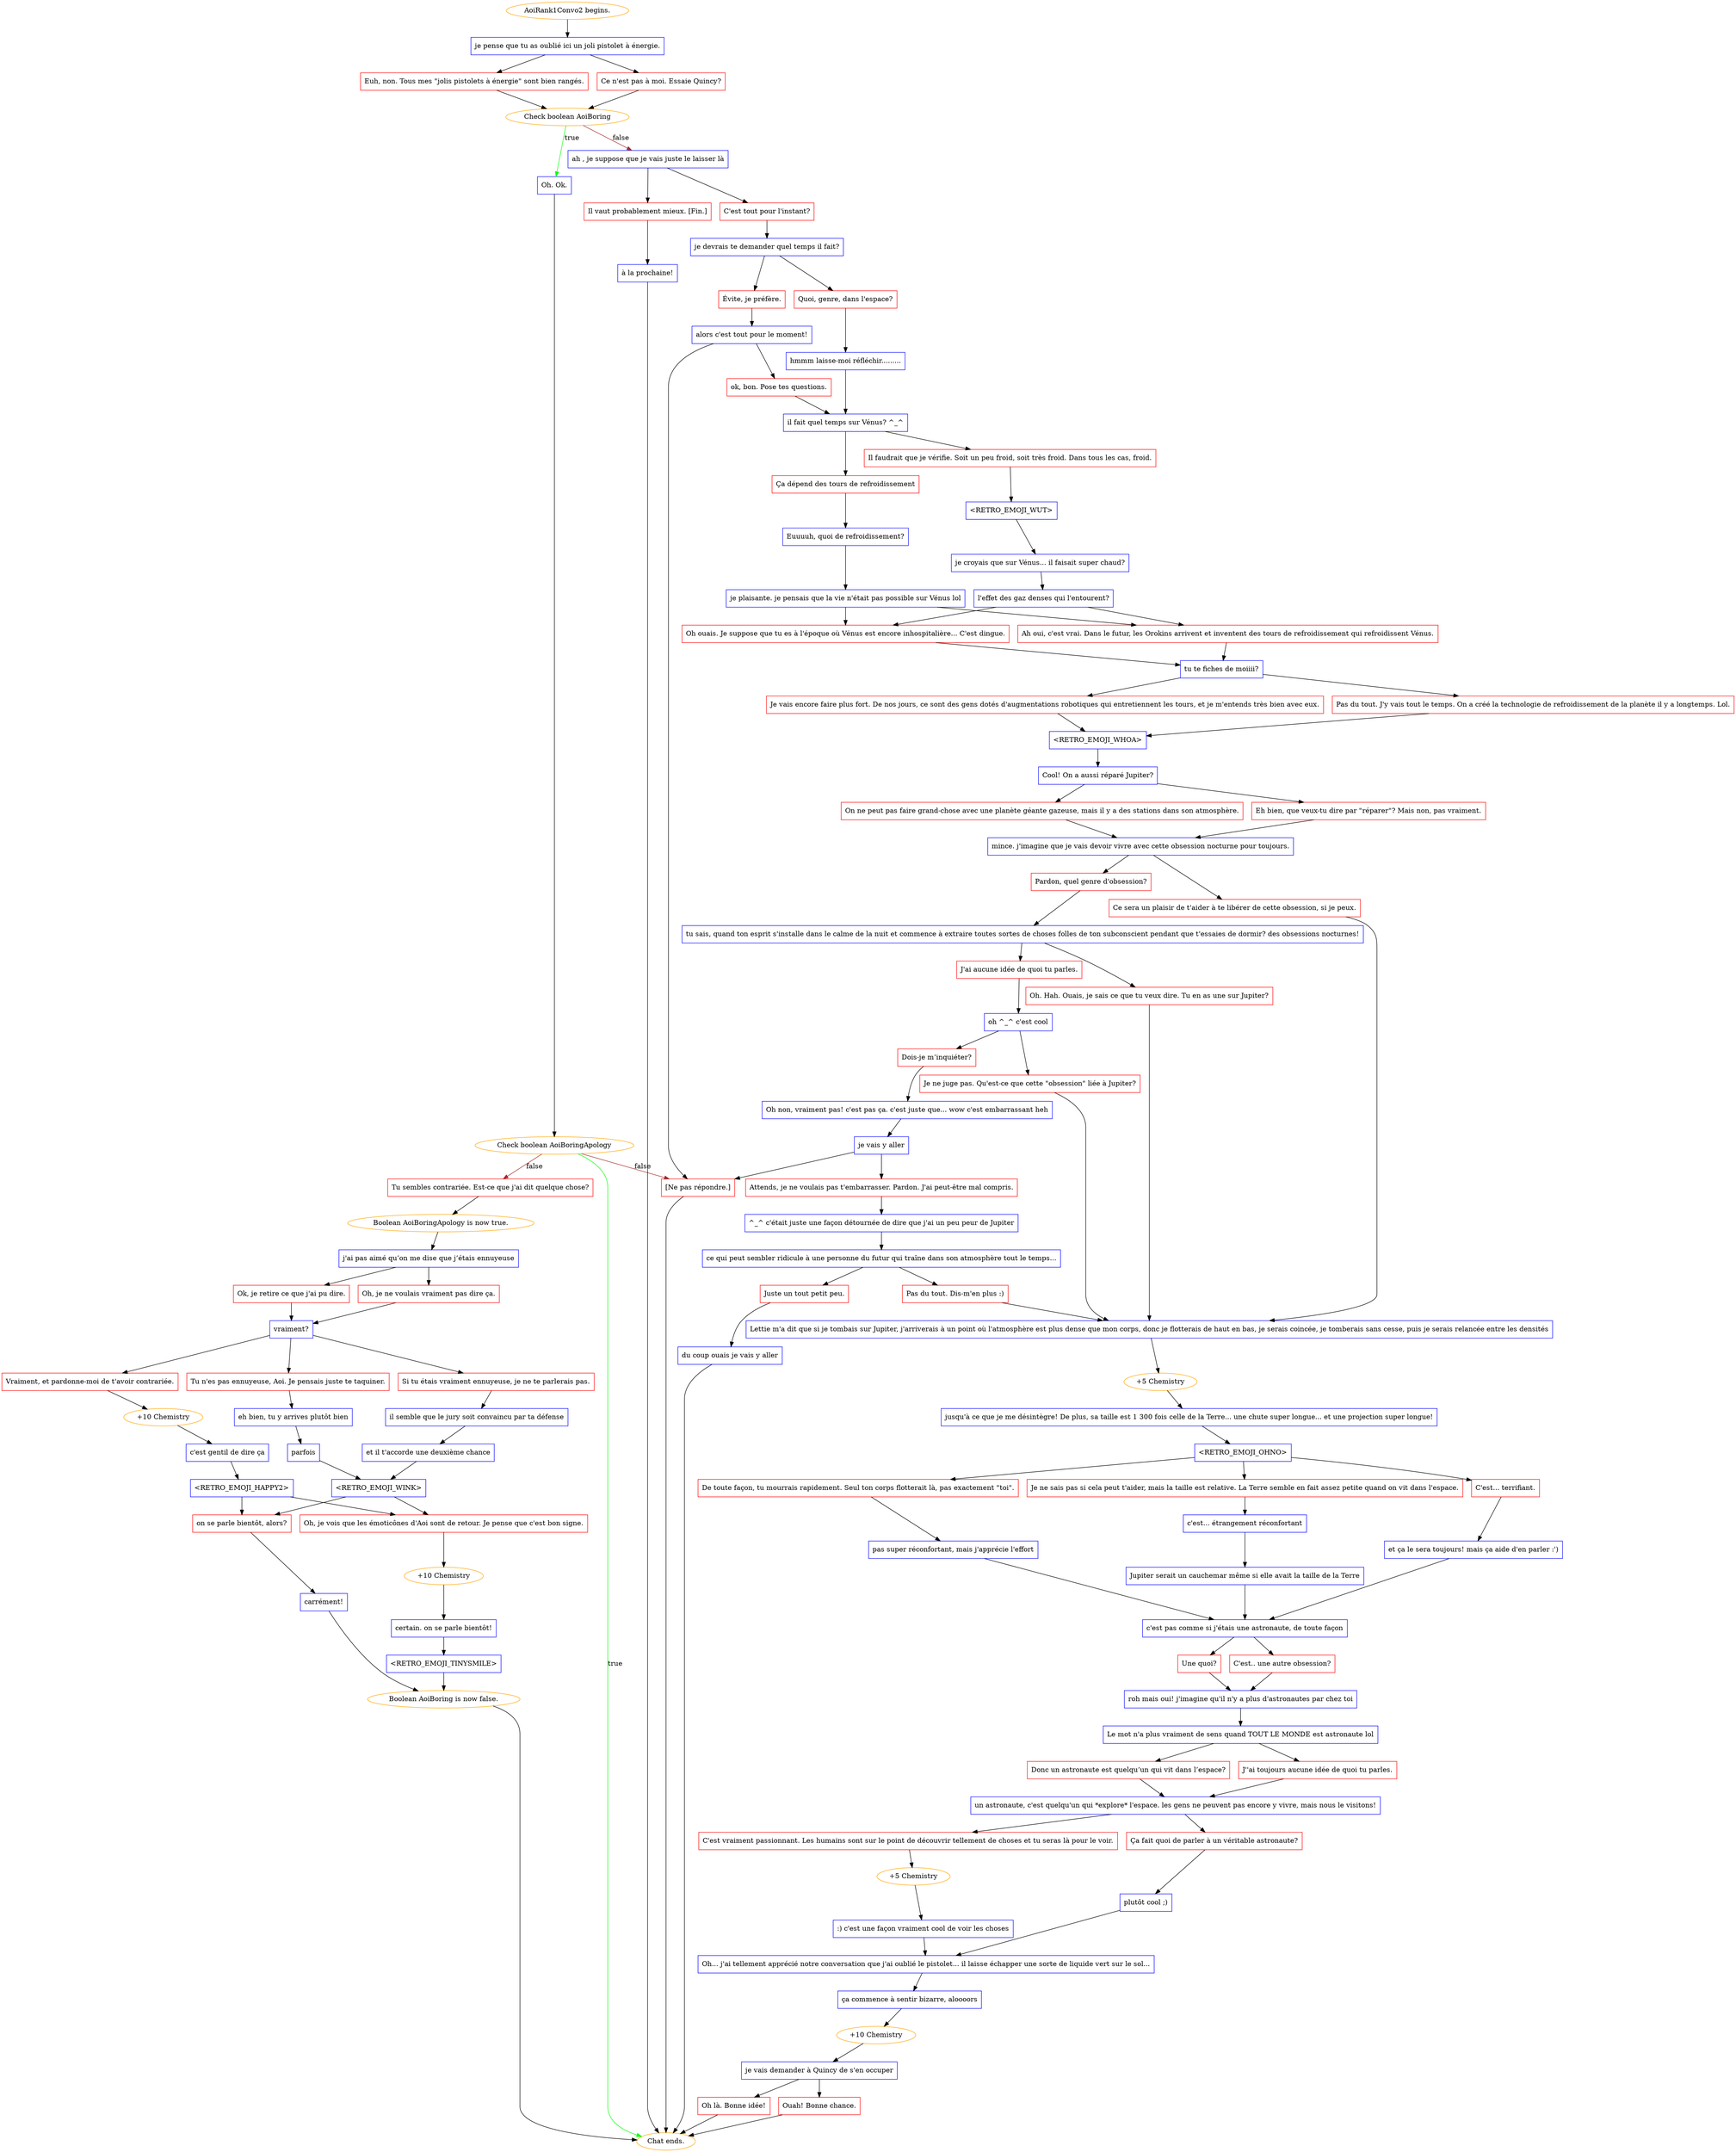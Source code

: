 digraph {
	"AoiRank1Convo2 begins." [color=orange];
		"AoiRank1Convo2 begins." -> j2139387543;
	j2139387543 [label="je pense que tu as oublié ici un joli pistolet à énergie.",shape=box,color=blue];
		j2139387543 -> j2850561300;
		j2139387543 -> j2517551178;
	j2850561300 [label="Euh, non. Tous mes \"jolis pistolets à énergie\" sont bien rangés.",shape=box,color=red];
		j2850561300 -> j1717996206;
	j2517551178 [label="Ce n'est pas à moi. Essaie Quincy?",shape=box,color=red];
		j2517551178 -> j1717996206;
	j1717996206 [label="Check boolean AoiBoring",color=orange];
		j1717996206 -> j1447494286 [label=true,color=green];
		j1717996206 -> j4802451 [label=false,color=brown];
	j1447494286 [label="Oh. Ok.",shape=box,color=blue];
		j1447494286 -> j2507467571;
	j4802451 [label="ah , je suppose que je vais juste le laisser là",shape=box,color=blue];
		j4802451 -> j3756203504;
		j4802451 -> j4098839589;
	j2507467571 [label="Check boolean AoiBoringApology",color=orange];
		j2507467571 -> "Chat ends." [label=true,color=green];
		j2507467571 -> j620299431 [label=false,color=brown];
		j2507467571 -> j143549678 [label=false,color=brown];
	j3756203504 [label="C'est tout pour l'instant?",shape=box,color=red];
		j3756203504 -> j3374627097;
	j4098839589 [label="Il vaut probablement mieux. [Fin.]",shape=box,color=red];
		j4098839589 -> j2813387625;
	"Chat ends." [color=orange];
	j620299431 [label="Tu sembles contrariée. Est-ce que j'ai dit quelque chose?",shape=box,color=red];
		j620299431 -> j3331846572;
	j143549678 [label="[Ne pas répondre.]",shape=box,color=red];
		j143549678 -> "Chat ends.";
	j3374627097 [label="je devrais te demander quel temps il fait?",shape=box,color=blue];
		j3374627097 -> j1286001351;
		j3374627097 -> j1251433453;
	j2813387625 [label="à la prochaine!",shape=box,color=blue];
		j2813387625 -> "Chat ends.";
	j3331846572 [label="Boolean AoiBoringApology is now true.",color=orange];
		j3331846572 -> j857314941;
	j1286001351 [label="Quoi, genre, dans l'espace?",shape=box,color=red];
		j1286001351 -> j1666531219;
	j1251433453 [label="Évite, je préfère.",shape=box,color=red];
		j1251433453 -> j2915708495;
	j857314941 [label="j'ai pas aimé qu’on me dise que j’étais ennuyeuse",shape=box,color=blue];
		j857314941 -> j938176947;
		j857314941 -> j2182596211;
	j1666531219 [label="hmmm laisse-moi réfléchir.........",shape=box,color=blue];
		j1666531219 -> j1090544525;
	j2915708495 [label="alors c'est tout pour le moment!",shape=box,color=blue];
		j2915708495 -> j783970533;
		j2915708495 -> j143549678;
	j938176947 [label="Oh, je ne voulais vraiment pas dire ça.",shape=box,color=red];
		j938176947 -> j1745567909;
	j2182596211 [label="Ok, je retire ce que j'ai pu dire.",shape=box,color=red];
		j2182596211 -> j1745567909;
	j1090544525 [label="il fait quel temps sur Vénus? ^_^",shape=box,color=blue];
		j1090544525 -> j2624009715;
		j1090544525 -> j3696472129;
	j783970533 [label="ok, bon. Pose tes questions.",shape=box,color=red];
		j783970533 -> j1090544525;
	j1745567909 [label="vraiment?",shape=box,color=blue];
		j1745567909 -> j2789579862;
		j1745567909 -> j2041357600;
		j1745567909 -> j2005739902;
	j2624009715 [label="Ça dépend des tours de refroidissement",shape=box,color=red];
		j2624009715 -> j3071370000;
	j3696472129 [label="Il faudrait que je vérifie. Soit un peu froid, soit très froid. Dans tous les cas, froid.",shape=box,color=red];
		j3696472129 -> j1382448605;
	j2789579862 [label="Vraiment, et pardonne-moi de t'avoir contrariée.",shape=box,color=red];
		j2789579862 -> j1239030767;
	j2041357600 [label="Tu n'es pas ennuyeuse, Aoi. Je pensais juste te taquiner.",shape=box,color=red];
		j2041357600 -> j2330421914;
	j2005739902 [label="Si tu étais vraiment ennuyeuse, je ne te parlerais pas.",shape=box,color=red];
		j2005739902 -> j1938861508;
	j3071370000 [label="Euuuuh, quoi de refroidissement?",shape=box,color=blue];
		j3071370000 -> j3170252909;
	j1382448605 [label="<RETRO_EMOJI_WUT>",shape=box,color=blue];
		j1382448605 -> j3201517439;
	j1239030767 [label="+10 Chemistry",color=orange];
		j1239030767 -> j3275396988;
	j2330421914 [label="eh bien, tu y arrives plutôt bien",shape=box,color=blue];
		j2330421914 -> j2927054639;
	j1938861508 [label="il semble que le jury soit convaincu par ta défense",shape=box,color=blue];
		j1938861508 -> j1546549558;
	j3170252909 [label="je plaisante. je pensais que la vie n'était pas possible sur Vénus lol",shape=box,color=blue];
		j3170252909 -> j287285983;
		j3170252909 -> j3067021990;
	j3201517439 [label="je croyais que sur Vénus... il faisait super chaud?",shape=box,color=blue];
		j3201517439 -> j3207057986;
	j3275396988 [label="c'est gentil de dire ça",shape=box,color=blue];
		j3275396988 -> j2657560192;
	j2927054639 [label="parfois",shape=box,color=blue];
		j2927054639 -> j3097585450;
	j1546549558 [label="et il t'accorde une deuxième chance",shape=box,color=blue];
		j1546549558 -> j3097585450;
	j287285983 [label="Oh ouais. Je suppose que tu es à l'époque où Vénus est encore inhospitalière... C'est dingue.",shape=box,color=red];
		j287285983 -> j3245319240;
	j3067021990 [label="Ah oui, c'est vrai. Dans le futur, les Orokins arrivent et inventent des tours de refroidissement qui refroidissent Vénus.",shape=box,color=red];
		j3067021990 -> j3245319240;
	j3207057986 [label="l'effet des gaz denses qui l'entourent?",shape=box,color=blue];
		j3207057986 -> j287285983;
		j3207057986 -> j3067021990;
	j2657560192 [label="<RETRO_EMOJI_HAPPY2>",shape=box,color=blue];
		j2657560192 -> j2777358761;
		j2657560192 -> j3735187033;
	j3097585450 [label="<RETRO_EMOJI_WINK>",shape=box,color=blue];
		j3097585450 -> j2777358761;
		j3097585450 -> j3735187033;
	j3245319240 [label="tu te fiches de moiiii?",shape=box,color=blue];
		j3245319240 -> j2124766088;
		j3245319240 -> j3965354249;
	j2777358761 [label="on se parle bientôt, alors?",shape=box,color=red];
		j2777358761 -> j2494123024;
	j3735187033 [label="Oh, je vois que les émoticônes d'Aoi sont de retour. Je pense que c'est bon signe.",shape=box,color=red];
		j3735187033 -> j2741579190;
	j2124766088 [label="Je vais encore faire plus fort. De nos jours, ce sont des gens dotés d'augmentations robotiques qui entretiennent les tours, et je m'entends très bien avec eux.",shape=box,color=red];
		j2124766088 -> j689880524;
	j3965354249 [label="Pas du tout. J'y vais tout le temps. On a créé la technologie de refroidissement de la planète il y a longtemps. Lol.",shape=box,color=red];
		j3965354249 -> j689880524;
	j2494123024 [label="carrément!",shape=box,color=blue];
		j2494123024 -> j2581611291;
	j2741579190 [label="+10 Chemistry",color=orange];
		j2741579190 -> j1281912817;
	j689880524 [label="<RETRO_EMOJI_WHOA>",shape=box,color=blue];
		j689880524 -> j2374081581;
	j2581611291 [label="Boolean AoiBoring is now false.",color=orange];
		j2581611291 -> "Chat ends.";
	j1281912817 [label="certain. on se parle bientôt!",shape=box,color=blue];
		j1281912817 -> j153386734;
	j2374081581 [label="Cool! On a aussi réparé Jupiter?",shape=box,color=blue];
		j2374081581 -> j830210993;
		j2374081581 -> j4213013285;
	j153386734 [label="<RETRO_EMOJI_TINYSMILE>",shape=box,color=blue];
		j153386734 -> j2581611291;
	j830210993 [label="On ne peut pas faire grand-chose avec une planète géante gazeuse, mais il y a des stations dans son atmosphère.",shape=box,color=red];
		j830210993 -> j3283164275;
	j4213013285 [label="Eh bien, que veux-tu dire par \"réparer\"? Mais non, pas vraiment.",shape=box,color=red];
		j4213013285 -> j3283164275;
	j3283164275 [label="mince. j'imagine que je vais devoir vivre avec cette obsession nocturne pour toujours.",shape=box,color=blue];
		j3283164275 -> j2502327812;
		j3283164275 -> j4158571838;
	j2502327812 [label="Ce sera un plaisir de t'aider à te libérer de cette obsession, si je peux.",shape=box,color=red];
		j2502327812 -> j2867202072;
	j4158571838 [label="Pardon, quel genre d'obsession?",shape=box,color=red];
		j4158571838 -> j265972338;
	j2867202072 [label="Lettie m'a dit que si je tombais sur Jupiter, j'arriverais à un point où l'atmosphère est plus dense que mon corps, donc je flotterais de haut en bas, je serais coincée, je tomberais sans cesse, puis je serais relancée entre les densités",shape=box,color=blue];
		j2867202072 -> j833788973;
	j265972338 [label="tu sais, quand ton esprit s'installe dans le calme de la nuit et commence à extraire toutes sortes de choses folles de ton subconscient pendant que t'essaies de dormir? des obsessions nocturnes!",shape=box,color=blue];
		j265972338 -> j4095998108;
		j265972338 -> j3448215163;
	j833788973 [label="+5 Chemistry",color=orange];
		j833788973 -> j2441558917;
	j4095998108 [label="Oh. Hah. Ouais, je sais ce que tu veux dire. Tu en as une sur Jupiter?",shape=box,color=red];
		j4095998108 -> j2867202072;
	j3448215163 [label="J'ai aucune idée de quoi tu parles.",shape=box,color=red];
		j3448215163 -> j3306830356;
	j2441558917 [label="jusqu'à ce que je me désintègre! De plus, sa taille est 1 300 fois celle de la Terre... une chute super longue... et une projection super longue!",shape=box,color=blue];
		j2441558917 -> j2783449782;
	j3306830356 [label="oh ^_^ c'est cool",shape=box,color=blue];
		j3306830356 -> j4083573585;
		j3306830356 -> j1497869944;
	j2783449782 [label="<RETRO_EMOJI_OHNO>",shape=box,color=blue];
		j2783449782 -> j1937387337;
		j2783449782 -> j2374135146;
		j2783449782 -> j440034589;
	j4083573585 [label="Je ne juge pas. Qu'est-ce que cette \"obsession\" liée à Jupiter?",shape=box,color=red];
		j4083573585 -> j2867202072;
	j1497869944 [label="Dois-je m’inquiéter?",shape=box,color=red];
		j1497869944 -> j3999954886;
	j1937387337 [label="C'est... terrifiant.",shape=box,color=red];
		j1937387337 -> j3985113485;
	j2374135146 [label="De toute façon, tu mourrais rapidement. Seul ton corps flotterait là, pas exactement \"toi\".",shape=box,color=red];
		j2374135146 -> j190497617;
	j440034589 [label="Je ne sais pas si cela peut t'aider, mais la taille est relative. La Terre semble en fait assez petite quand on vit dans l'espace.",shape=box,color=red];
		j440034589 -> j1629013424;
	j3999954886 [label="Oh non, vraiment pas! c'est pas ça. c'est juste que... wow c'est embarrassant heh",shape=box,color=blue];
		j3999954886 -> j269765584;
	j3985113485 [label="et ça le sera toujours! mais ça aide d'en parler :')",shape=box,color=blue];
		j3985113485 -> j1049216159;
	j190497617 [label="pas super réconfortant, mais j'apprécie l'effort",shape=box,color=blue];
		j190497617 -> j1049216159;
	j1629013424 [label="c'est... étrangement réconfortant",shape=box,color=blue];
		j1629013424 -> j2133176374;
	j269765584 [label="je vais y aller",shape=box,color=blue];
		j269765584 -> j2589407376;
		j269765584 -> j143549678;
	j1049216159 [label="c'est pas comme si j'étais une astronaute, de toute façon",shape=box,color=blue];
		j1049216159 -> j984635960;
		j1049216159 -> j74803698;
	j2133176374 [label="Jupiter serait un cauchemar même si elle avait la taille de la Terre",shape=box,color=blue];
		j2133176374 -> j1049216159;
	j2589407376 [label="Attends, je ne voulais pas t'embarrasser. Pardon. J'ai peut-être mal compris.",shape=box,color=red];
		j2589407376 -> j3556301190;
	j984635960 [label="Une quoi?",shape=box,color=red];
		j984635960 -> j3927402456;
	j74803698 [label="C'est.. une autre obsession?",shape=box,color=red];
		j74803698 -> j3927402456;
	j3556301190 [label="^_^ c'était juste une façon détournée de dire que j'ai un peu peur de Jupiter",shape=box,color=blue];
		j3556301190 -> j3035414115;
	j3927402456 [label="roh mais oui! j'imagine qu'il n'y a plus d'astronautes par chez toi",shape=box,color=blue];
		j3927402456 -> j1207547629;
	j3035414115 [label="ce qui peut sembler ridicule à une personne du futur qui traîne dans son atmosphère tout le temps...",shape=box,color=blue];
		j3035414115 -> j3562910979;
		j3035414115 -> j23993889;
	j1207547629 [label="Le mot n'a plus vraiment de sens quand TOUT LE MONDE est astronaute lol",shape=box,color=blue];
		j1207547629 -> j1552385484;
		j1207547629 -> j1894068351;
	j3562910979 [label="Pas du tout. Dis-m'en plus :)",shape=box,color=red];
		j3562910979 -> j2867202072;
	j23993889 [label="Juste un tout petit peu.",shape=box,color=red];
		j23993889 -> j2062102374;
	j1552385484 [label="Donc un astronaute est quelqu’un qui vit dans l’espace?",shape=box,color=red];
		j1552385484 -> j3829283931;
	j1894068351 [label="J''ai toujours aucune idée de quoi tu parles.",shape=box,color=red];
		j1894068351 -> j3829283931;
	j2062102374 [label="du coup ouais je vais y aller",shape=box,color=blue];
		j2062102374 -> "Chat ends.";
	j3829283931 [label="un astronaute, c'est quelqu'un qui *explore* l'espace. les gens ne peuvent pas encore y vivre, mais nous le visitons!",shape=box,color=blue];
		j3829283931 -> j2046953300;
		j3829283931 -> j347887277;
	j2046953300 [label="C'est vraiment passionnant. Les humains sont sur le point de découvrir tellement de choses et tu seras là pour le voir.",shape=box,color=red];
		j2046953300 -> j328518477;
	j347887277 [label="Ça fait quoi de parler à un véritable astronaute?",shape=box,color=red];
		j347887277 -> j3502165835;
	j328518477 [label="+5 Chemistry",color=orange];
		j328518477 -> j486478422;
	j3502165835 [label="plutôt cool ;)",shape=box,color=blue];
		j3502165835 -> j3612179440;
	j486478422 [label=":) c'est une façon vraiment cool de voir les choses",shape=box,color=blue];
		j486478422 -> j3612179440;
	j3612179440 [label="Oh... j'ai tellement apprécié notre conversation que j'ai oublié le pistolet... il laisse échapper une sorte de liquide vert sur le sol...",shape=box,color=blue];
		j3612179440 -> j20350024;
	j20350024 [label="ça commence à sentir bizarre, aloooors",shape=box,color=blue];
		j20350024 -> j3466032028;
	j3466032028 [label="+10 Chemistry",color=orange];
		j3466032028 -> j2328930599;
	j2328930599 [label="je vais demander à Quincy de s'en occuper",shape=box,color=blue];
		j2328930599 -> j3599458411;
		j2328930599 -> j2819905809;
	j3599458411 [label="Ouah! Bonne chance.",shape=box,color=red];
		j3599458411 -> "Chat ends.";
	j2819905809 [label="Oh là. Bonne idée!",shape=box,color=red];
		j2819905809 -> "Chat ends.";
}